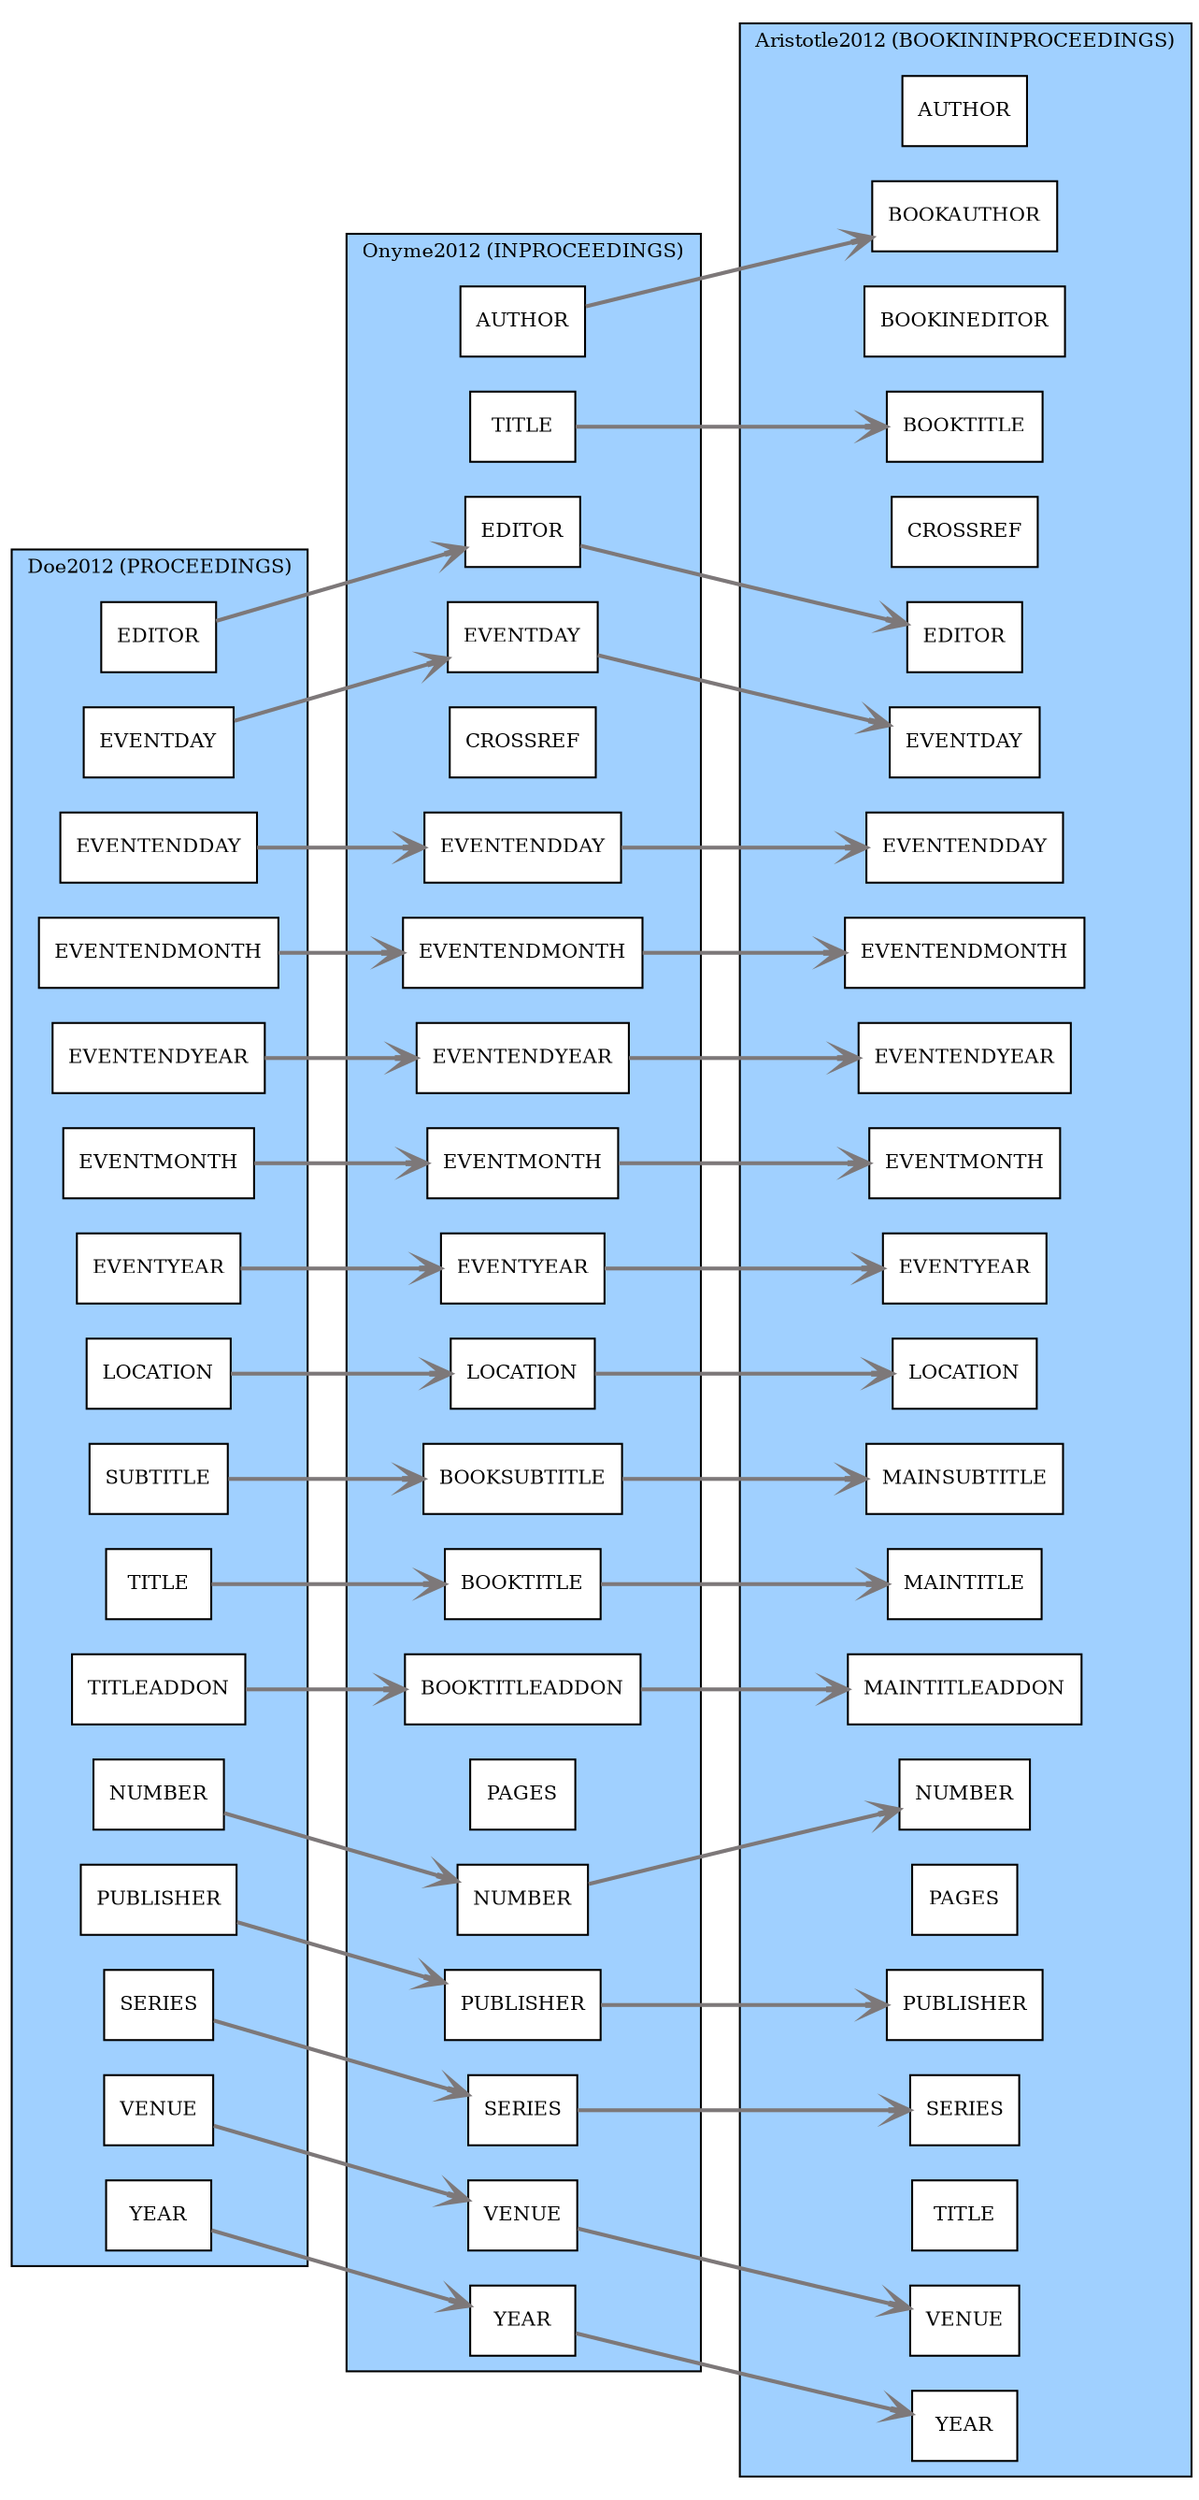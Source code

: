 digraph Biberdata {
  compound = true;
  edge [ arrowhead=open ];
  graph [ style=filled, rankdir=LR ];
  node [
    fontsize=10,
    fillcolor=white,
    style=filled,
    shape=box ];

  subgraph "cluster_section0/Aristotle2012" {
    fontsize="10";
    label="Aristotle2012 (BOOKININPROCEEDINGS)";
    tooltip="Aristotle2012 (BOOKININPROCEEDINGS)";
    fillcolor="#a0d0ff";

    "section0/Aristotle2012/author" [ label="AUTHOR" ]
    "section0/Aristotle2012/bookauthor" [ label="BOOKAUTHOR" ]
    "section0/Aristotle2012/bookineditor" [ label="BOOKINEDITOR" ]
    "section0/Aristotle2012/booktitle" [ label="BOOKTITLE" ]
    "section0/Aristotle2012/crossref" [ label="CROSSREF" ]
    "section0/Aristotle2012/editor" [ label="EDITOR" ]
    "section0/Aristotle2012/eventday" [ label="EVENTDAY" ]
    "section0/Aristotle2012/eventendday" [ label="EVENTENDDAY" ]
    "section0/Aristotle2012/eventendmonth" [ label="EVENTENDMONTH" ]
    "section0/Aristotle2012/eventendyear" [ label="EVENTENDYEAR" ]
    "section0/Aristotle2012/eventmonth" [ label="EVENTMONTH" ]
    "section0/Aristotle2012/eventyear" [ label="EVENTYEAR" ]
    "section0/Aristotle2012/location" [ label="LOCATION" ]
    "section0/Aristotle2012/mainsubtitle" [ label="MAINSUBTITLE" ]
    "section0/Aristotle2012/maintitle" [ label="MAINTITLE" ]
    "section0/Aristotle2012/maintitleaddon" [ label="MAINTITLEADDON" ]
    "section0/Aristotle2012/number" [ label="NUMBER" ]
    "section0/Aristotle2012/pages" [ label="PAGES" ]
    "section0/Aristotle2012/publisher" [ label="PUBLISHER" ]
    "section0/Aristotle2012/series" [ label="SERIES" ]
    "section0/Aristotle2012/title" [ label="TITLE" ]
    "section0/Aristotle2012/venue" [ label="VENUE" ]
    "section0/Aristotle2012/year" [ label="YEAR" ]
  }

  subgraph "cluster_section0/Doe2012" {
    fontsize="10";
    label="Doe2012 (PROCEEDINGS)";
    tooltip="Doe2012 (PROCEEDINGS)";
    fillcolor="#a0d0ff";

    "section0/Doe2012/editor" [ label="EDITOR" ]
    "section0/Doe2012/eventday" [ label="EVENTDAY" ]
    "section0/Doe2012/eventendday" [ label="EVENTENDDAY" ]
    "section0/Doe2012/eventendmonth" [ label="EVENTENDMONTH" ]
    "section0/Doe2012/eventendyear" [ label="EVENTENDYEAR" ]
    "section0/Doe2012/eventmonth" [ label="EVENTMONTH" ]
    "section0/Doe2012/eventyear" [ label="EVENTYEAR" ]
    "section0/Doe2012/location" [ label="LOCATION" ]
    "section0/Doe2012/number" [ label="NUMBER" ]
    "section0/Doe2012/publisher" [ label="PUBLISHER" ]
    "section0/Doe2012/series" [ label="SERIES" ]
    "section0/Doe2012/subtitle" [ label="SUBTITLE" ]
    "section0/Doe2012/title" [ label="TITLE" ]
    "section0/Doe2012/titleaddon" [ label="TITLEADDON" ]
    "section0/Doe2012/venue" [ label="VENUE" ]
    "section0/Doe2012/year" [ label="YEAR" ]
  }

  subgraph "cluster_section0/Onyme2012" {
    fontsize="10";
    label="Onyme2012 (INPROCEEDINGS)";
    tooltip="Onyme2012 (INPROCEEDINGS)";
    fillcolor="#a0d0ff";

    "section0/Onyme2012/author" [ label="AUTHOR" ]
    "section0/Onyme2012/booksubtitle" [ label="BOOKSUBTITLE" ]
    "section0/Onyme2012/booktitle" [ label="BOOKTITLE" ]
    "section0/Onyme2012/booktitleaddon" [ label="BOOKTITLEADDON" ]
    "section0/Onyme2012/crossref" [ label="CROSSREF" ]
    "section0/Onyme2012/editor" [ label="EDITOR" ]
    "section0/Onyme2012/eventday" [ label="EVENTDAY" ]
    "section0/Onyme2012/eventendday" [ label="EVENTENDDAY" ]
    "section0/Onyme2012/eventendmonth" [ label="EVENTENDMONTH" ]
    "section0/Onyme2012/eventendyear" [ label="EVENTENDYEAR" ]
    "section0/Onyme2012/eventmonth" [ label="EVENTMONTH" ]
    "section0/Onyme2012/eventyear" [ label="EVENTYEAR" ]
    "section0/Onyme2012/location" [ label="LOCATION" ]
    "section0/Onyme2012/number" [ label="NUMBER" ]
    "section0/Onyme2012/pages" [ label="PAGES" ]
    "section0/Onyme2012/publisher" [ label="PUBLISHER" ]
    "section0/Onyme2012/series" [ label="SERIES" ]
    "section0/Onyme2012/title" [ label="TITLE" ]
    "section0/Onyme2012/venue" [ label="VENUE" ]
    "section0/Onyme2012/year" [ label="YEAR" ]
  }



  "section0/Doe2012/editor" -> "section0/Onyme2012/editor" [ penwidth="2.0", color="#7d7879", tooltip="Onyme2012/EDITOR inherited via CROSSREF from Doe2012/EDITOR" ]
  "section0/Doe2012/eventday" -> "section0/Onyme2012/eventday" [ penwidth="2.0", color="#7d7879", tooltip="Onyme2012/EVENTDAY inherited via CROSSREF from Doe2012/EVENTDAY" ]
  "section0/Doe2012/eventendday" -> "section0/Onyme2012/eventendday" [ penwidth="2.0", color="#7d7879", tooltip="Onyme2012/EVENTENDDAY inherited via CROSSREF from Doe2012/EVENTENDDAY" ]
  "section0/Doe2012/eventendmonth" -> "section0/Onyme2012/eventendmonth" [ penwidth="2.0", color="#7d7879", tooltip="Onyme2012/EVENTENDMONTH inherited via CROSSREF from Doe2012/EVENTENDMONTH" ]
  "section0/Doe2012/eventendyear" -> "section0/Onyme2012/eventendyear" [ penwidth="2.0", color="#7d7879", tooltip="Onyme2012/EVENTENDYEAR inherited via CROSSREF from Doe2012/EVENTENDYEAR" ]
  "section0/Doe2012/eventmonth" -> "section0/Onyme2012/eventmonth" [ penwidth="2.0", color="#7d7879", tooltip="Onyme2012/EVENTMONTH inherited via CROSSREF from Doe2012/EVENTMONTH" ]
  "section0/Doe2012/eventyear" -> "section0/Onyme2012/eventyear" [ penwidth="2.0", color="#7d7879", tooltip="Onyme2012/EVENTYEAR inherited via CROSSREF from Doe2012/EVENTYEAR" ]
  "section0/Doe2012/location" -> "section0/Onyme2012/location" [ penwidth="2.0", color="#7d7879", tooltip="Onyme2012/LOCATION inherited via CROSSREF from Doe2012/LOCATION" ]
  "section0/Doe2012/number" -> "section0/Onyme2012/number" [ penwidth="2.0", color="#7d7879", tooltip="Onyme2012/NUMBER inherited via CROSSREF from Doe2012/NUMBER" ]
  "section0/Doe2012/publisher" -> "section0/Onyme2012/publisher" [ penwidth="2.0", color="#7d7879", tooltip="Onyme2012/PUBLISHER inherited via CROSSREF from Doe2012/PUBLISHER" ]
  "section0/Doe2012/series" -> "section0/Onyme2012/series" [ penwidth="2.0", color="#7d7879", tooltip="Onyme2012/SERIES inherited via CROSSREF from Doe2012/SERIES" ]
  "section0/Doe2012/subtitle" -> "section0/Onyme2012/booksubtitle" [ penwidth="2.0", color="#7d7879", tooltip="Onyme2012/BOOKSUBTITLE inherited via CROSSREF from Doe2012/SUBTITLE" ]
  "section0/Doe2012/title" -> "section0/Onyme2012/booktitle" [ penwidth="2.0", color="#7d7879", tooltip="Onyme2012/BOOKTITLE inherited via CROSSREF from Doe2012/TITLE" ]
  "section0/Doe2012/titleaddon" -> "section0/Onyme2012/booktitleaddon" [ penwidth="2.0", color="#7d7879", tooltip="Onyme2012/BOOKTITLEADDON inherited via CROSSREF from Doe2012/TITLEADDON" ]
  "section0/Doe2012/venue" -> "section0/Onyme2012/venue" [ penwidth="2.0", color="#7d7879", tooltip="Onyme2012/VENUE inherited via CROSSREF from Doe2012/VENUE" ]
  "section0/Doe2012/year" -> "section0/Onyme2012/year" [ penwidth="2.0", color="#7d7879", tooltip="Onyme2012/YEAR inherited via CROSSREF from Doe2012/YEAR" ]
  "section0/Onyme2012/author" -> "section0/Aristotle2012/bookauthor" [ penwidth="2.0", color="#7d7879", tooltip="Aristotle2012/BOOKAUTHOR inherited via CROSSREF from Onyme2012/AUTHOR" ]
  "section0/Onyme2012/booksubtitle" -> "section0/Aristotle2012/mainsubtitle" [ penwidth="2.0", color="#7d7879", tooltip="Aristotle2012/MAINSUBTITLE inherited via CROSSREF from Onyme2012/BOOKSUBTITLE" ]
  "section0/Onyme2012/booktitle" -> "section0/Aristotle2012/maintitle" [ penwidth="2.0", color="#7d7879", tooltip="Aristotle2012/MAINTITLE inherited via CROSSREF from Onyme2012/BOOKTITLE" ]
  "section0/Onyme2012/booktitleaddon" -> "section0/Aristotle2012/maintitleaddon" [ penwidth="2.0", color="#7d7879", tooltip="Aristotle2012/MAINTITLEADDON inherited via CROSSREF from Onyme2012/BOOKTITLEADDON" ]
  "section0/Onyme2012/editor" -> "section0/Aristotle2012/editor" [ penwidth="2.0", color="#7d7879", tooltip="Aristotle2012/EDITOR inherited via CROSSREF from Onyme2012/EDITOR" ]
  "section0/Onyme2012/eventday" -> "section0/Aristotle2012/eventday" [ penwidth="2.0", color="#7d7879", tooltip="Aristotle2012/EVENTDAY inherited via CROSSREF from Onyme2012/EVENTDAY" ]
  "section0/Onyme2012/eventendday" -> "section0/Aristotle2012/eventendday" [ penwidth="2.0", color="#7d7879", tooltip="Aristotle2012/EVENTENDDAY inherited via CROSSREF from Onyme2012/EVENTENDDAY" ]
  "section0/Onyme2012/eventendmonth" -> "section0/Aristotle2012/eventendmonth" [ penwidth="2.0", color="#7d7879", tooltip="Aristotle2012/EVENTENDMONTH inherited via CROSSREF from Onyme2012/EVENTENDMONTH" ]
  "section0/Onyme2012/eventendyear" -> "section0/Aristotle2012/eventendyear" [ penwidth="2.0", color="#7d7879", tooltip="Aristotle2012/EVENTENDYEAR inherited via CROSSREF from Onyme2012/EVENTENDYEAR" ]
  "section0/Onyme2012/eventmonth" -> "section0/Aristotle2012/eventmonth" [ penwidth="2.0", color="#7d7879", tooltip="Aristotle2012/EVENTMONTH inherited via CROSSREF from Onyme2012/EVENTMONTH" ]
  "section0/Onyme2012/eventyear" -> "section0/Aristotle2012/eventyear" [ penwidth="2.0", color="#7d7879", tooltip="Aristotle2012/EVENTYEAR inherited via CROSSREF from Onyme2012/EVENTYEAR" ]
  "section0/Onyme2012/location" -> "section0/Aristotle2012/location" [ penwidth="2.0", color="#7d7879", tooltip="Aristotle2012/LOCATION inherited via CROSSREF from Onyme2012/LOCATION" ]
  "section0/Onyme2012/number" -> "section0/Aristotle2012/number" [ penwidth="2.0", color="#7d7879", tooltip="Aristotle2012/NUMBER inherited via CROSSREF from Onyme2012/NUMBER" ]
  "section0/Onyme2012/publisher" -> "section0/Aristotle2012/publisher" [ penwidth="2.0", color="#7d7879", tooltip="Aristotle2012/PUBLISHER inherited via CROSSREF from Onyme2012/PUBLISHER" ]
  "section0/Onyme2012/series" -> "section0/Aristotle2012/series" [ penwidth="2.0", color="#7d7879", tooltip="Aristotle2012/SERIES inherited via CROSSREF from Onyme2012/SERIES" ]
  "section0/Onyme2012/title" -> "section0/Aristotle2012/booktitle" [ penwidth="2.0", color="#7d7879", tooltip="Aristotle2012/BOOKTITLE inherited via CROSSREF from Onyme2012/TITLE" ]
  "section0/Onyme2012/venue" -> "section0/Aristotle2012/venue" [ penwidth="2.0", color="#7d7879", tooltip="Aristotle2012/VENUE inherited via CROSSREF from Onyme2012/VENUE" ]
  "section0/Onyme2012/year" -> "section0/Aristotle2012/year" [ penwidth="2.0", color="#7d7879", tooltip="Aristotle2012/YEAR inherited via CROSSREF from Onyme2012/YEAR" ]

}
